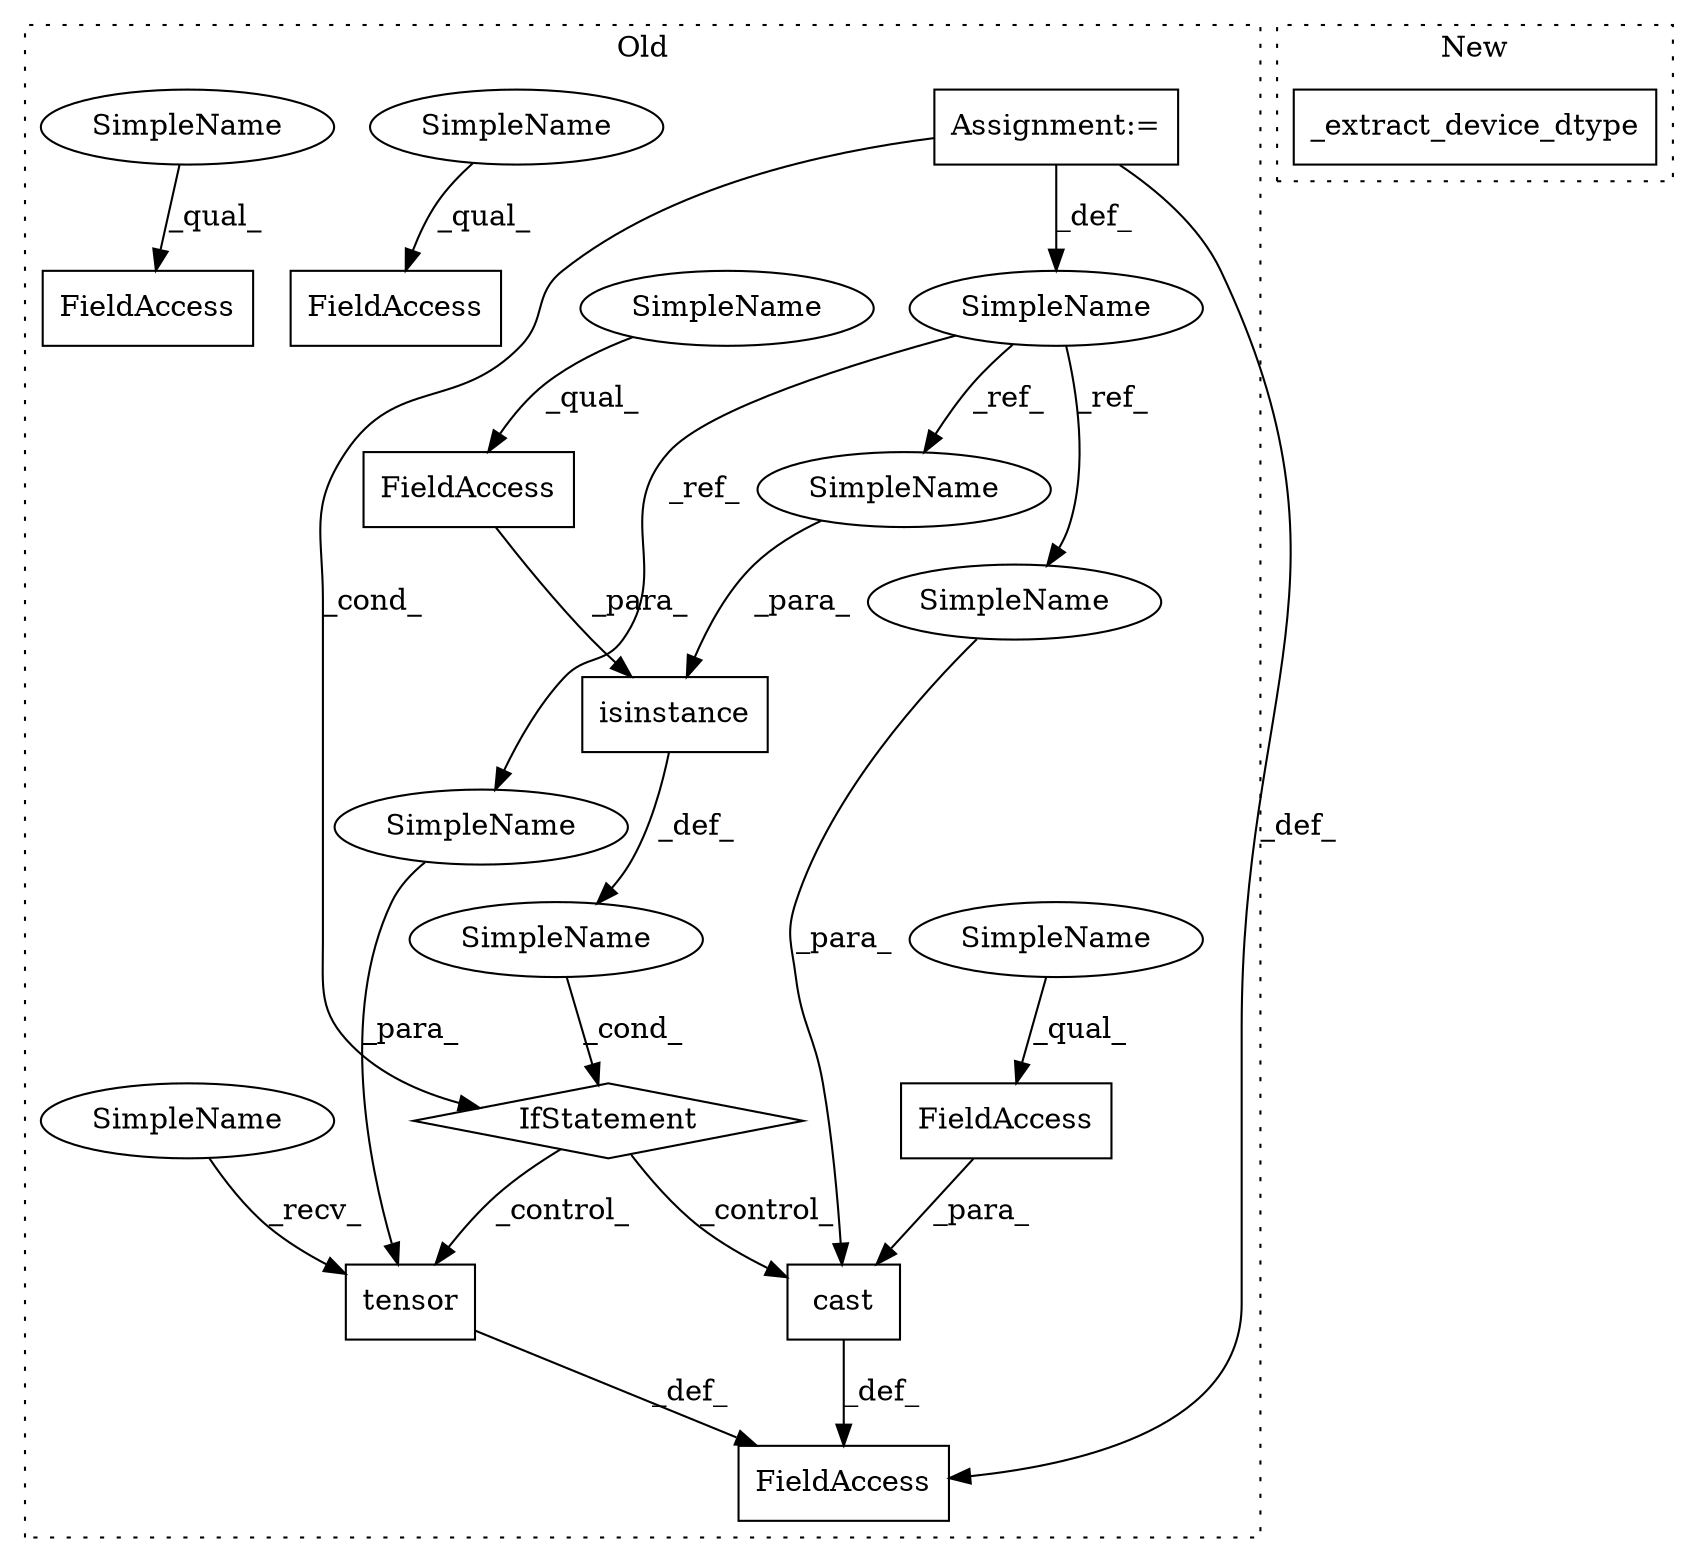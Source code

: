 digraph G {
subgraph cluster0 {
1 [label="cast" a="32" s="22499,22526" l="5,1" shape="box"];
3 [label="SimpleName" a="42" s="" l="" shape="ellipse"];
4 [label="tensor" a="32" s="22536,22552" l="7,1" shape="box"];
5 [label="isinstance" a="32" s="22462,22495" l="11,1" shape="box"];
6 [label="FieldAccess" a="22" s="22504" l="12" shape="box"];
7 [label="FieldAccess" a="22" s="22483" l="12" shape="box"];
8 [label="IfStatement" a="25" s="22496" l="3" shape="diamond"];
9 [label="SimpleName" a="42" s="22403" l="9" shape="ellipse"];
10 [label="FieldAccess" a="22" s="22806" l="13" shape="box"];
11 [label="FieldAccess" a="22" s="22645" l="13" shape="box"];
12 [label="FieldAccess" a="22" s="22594" l="14" shape="box"];
13 [label="Assignment:=" a="7" s="22403" l="9" shape="box"];
14 [label="SimpleName" a="42" s="22517" l="9" shape="ellipse"];
15 [label="SimpleName" a="42" s="22473" l="9" shape="ellipse"];
16 [label="SimpleName" a="42" s="22543" l="9" shape="ellipse"];
17 [label="SimpleName" a="42" s="22530" l="5" shape="ellipse"];
18 [label="SimpleName" a="42" s="22806" l="5" shape="ellipse"];
19 [label="SimpleName" a="42" s="22504" l="5" shape="ellipse"];
20 [label="SimpleName" a="42" s="22645" l="5" shape="ellipse"];
21 [label="SimpleName" a="42" s="22483" l="5" shape="ellipse"];
label = "Old";
style="dotted";
}
subgraph cluster1 {
2 [label="_extract_device_dtype" a="32" s="22516,22558" l="22,1" shape="box"];
label = "New";
style="dotted";
}
1 -> 12 [label="_def_"];
3 -> 8 [label="_cond_"];
4 -> 12 [label="_def_"];
5 -> 3 [label="_def_"];
6 -> 1 [label="_para_"];
7 -> 5 [label="_para_"];
8 -> 4 [label="_control_"];
8 -> 1 [label="_control_"];
9 -> 14 [label="_ref_"];
9 -> 16 [label="_ref_"];
9 -> 15 [label="_ref_"];
13 -> 8 [label="_cond_"];
13 -> 9 [label="_def_"];
13 -> 12 [label="_def_"];
14 -> 1 [label="_para_"];
15 -> 5 [label="_para_"];
16 -> 4 [label="_para_"];
17 -> 4 [label="_recv_"];
18 -> 10 [label="_qual_"];
19 -> 6 [label="_qual_"];
20 -> 11 [label="_qual_"];
21 -> 7 [label="_qual_"];
}